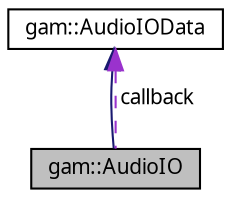 digraph "gam::AudioIO"
{
 // LATEX_PDF_SIZE
  bgcolor="transparent";
  edge [fontname="FreeSans.ttf",fontsize="10",labelfontname="FreeSans.ttf",labelfontsize="10"];
  node [fontname="FreeSans.ttf",fontsize="10",shape=record];
  Node1 [label="gam::AudioIO",height=0.2,width=0.4,color="black", fillcolor="grey75", style="filled", fontcolor="black",tooltip="Audio input/output streaming."];
  Node2 -> Node1 [dir="back",color="midnightblue",fontsize="10",style="solid",fontname="FreeSans.ttf"];
  Node2 [label="gam::AudioIOData",height=0.2,width=0.4,color="black",URL="$classgam_1_1_audio_i_o_data.html",tooltip="Audio data to be sent to callback."];
  Node2 -> Node1 [dir="back",color="darkorchid3",fontsize="10",style="dashed",label=" callback" ,fontname="FreeSans.ttf"];
}
